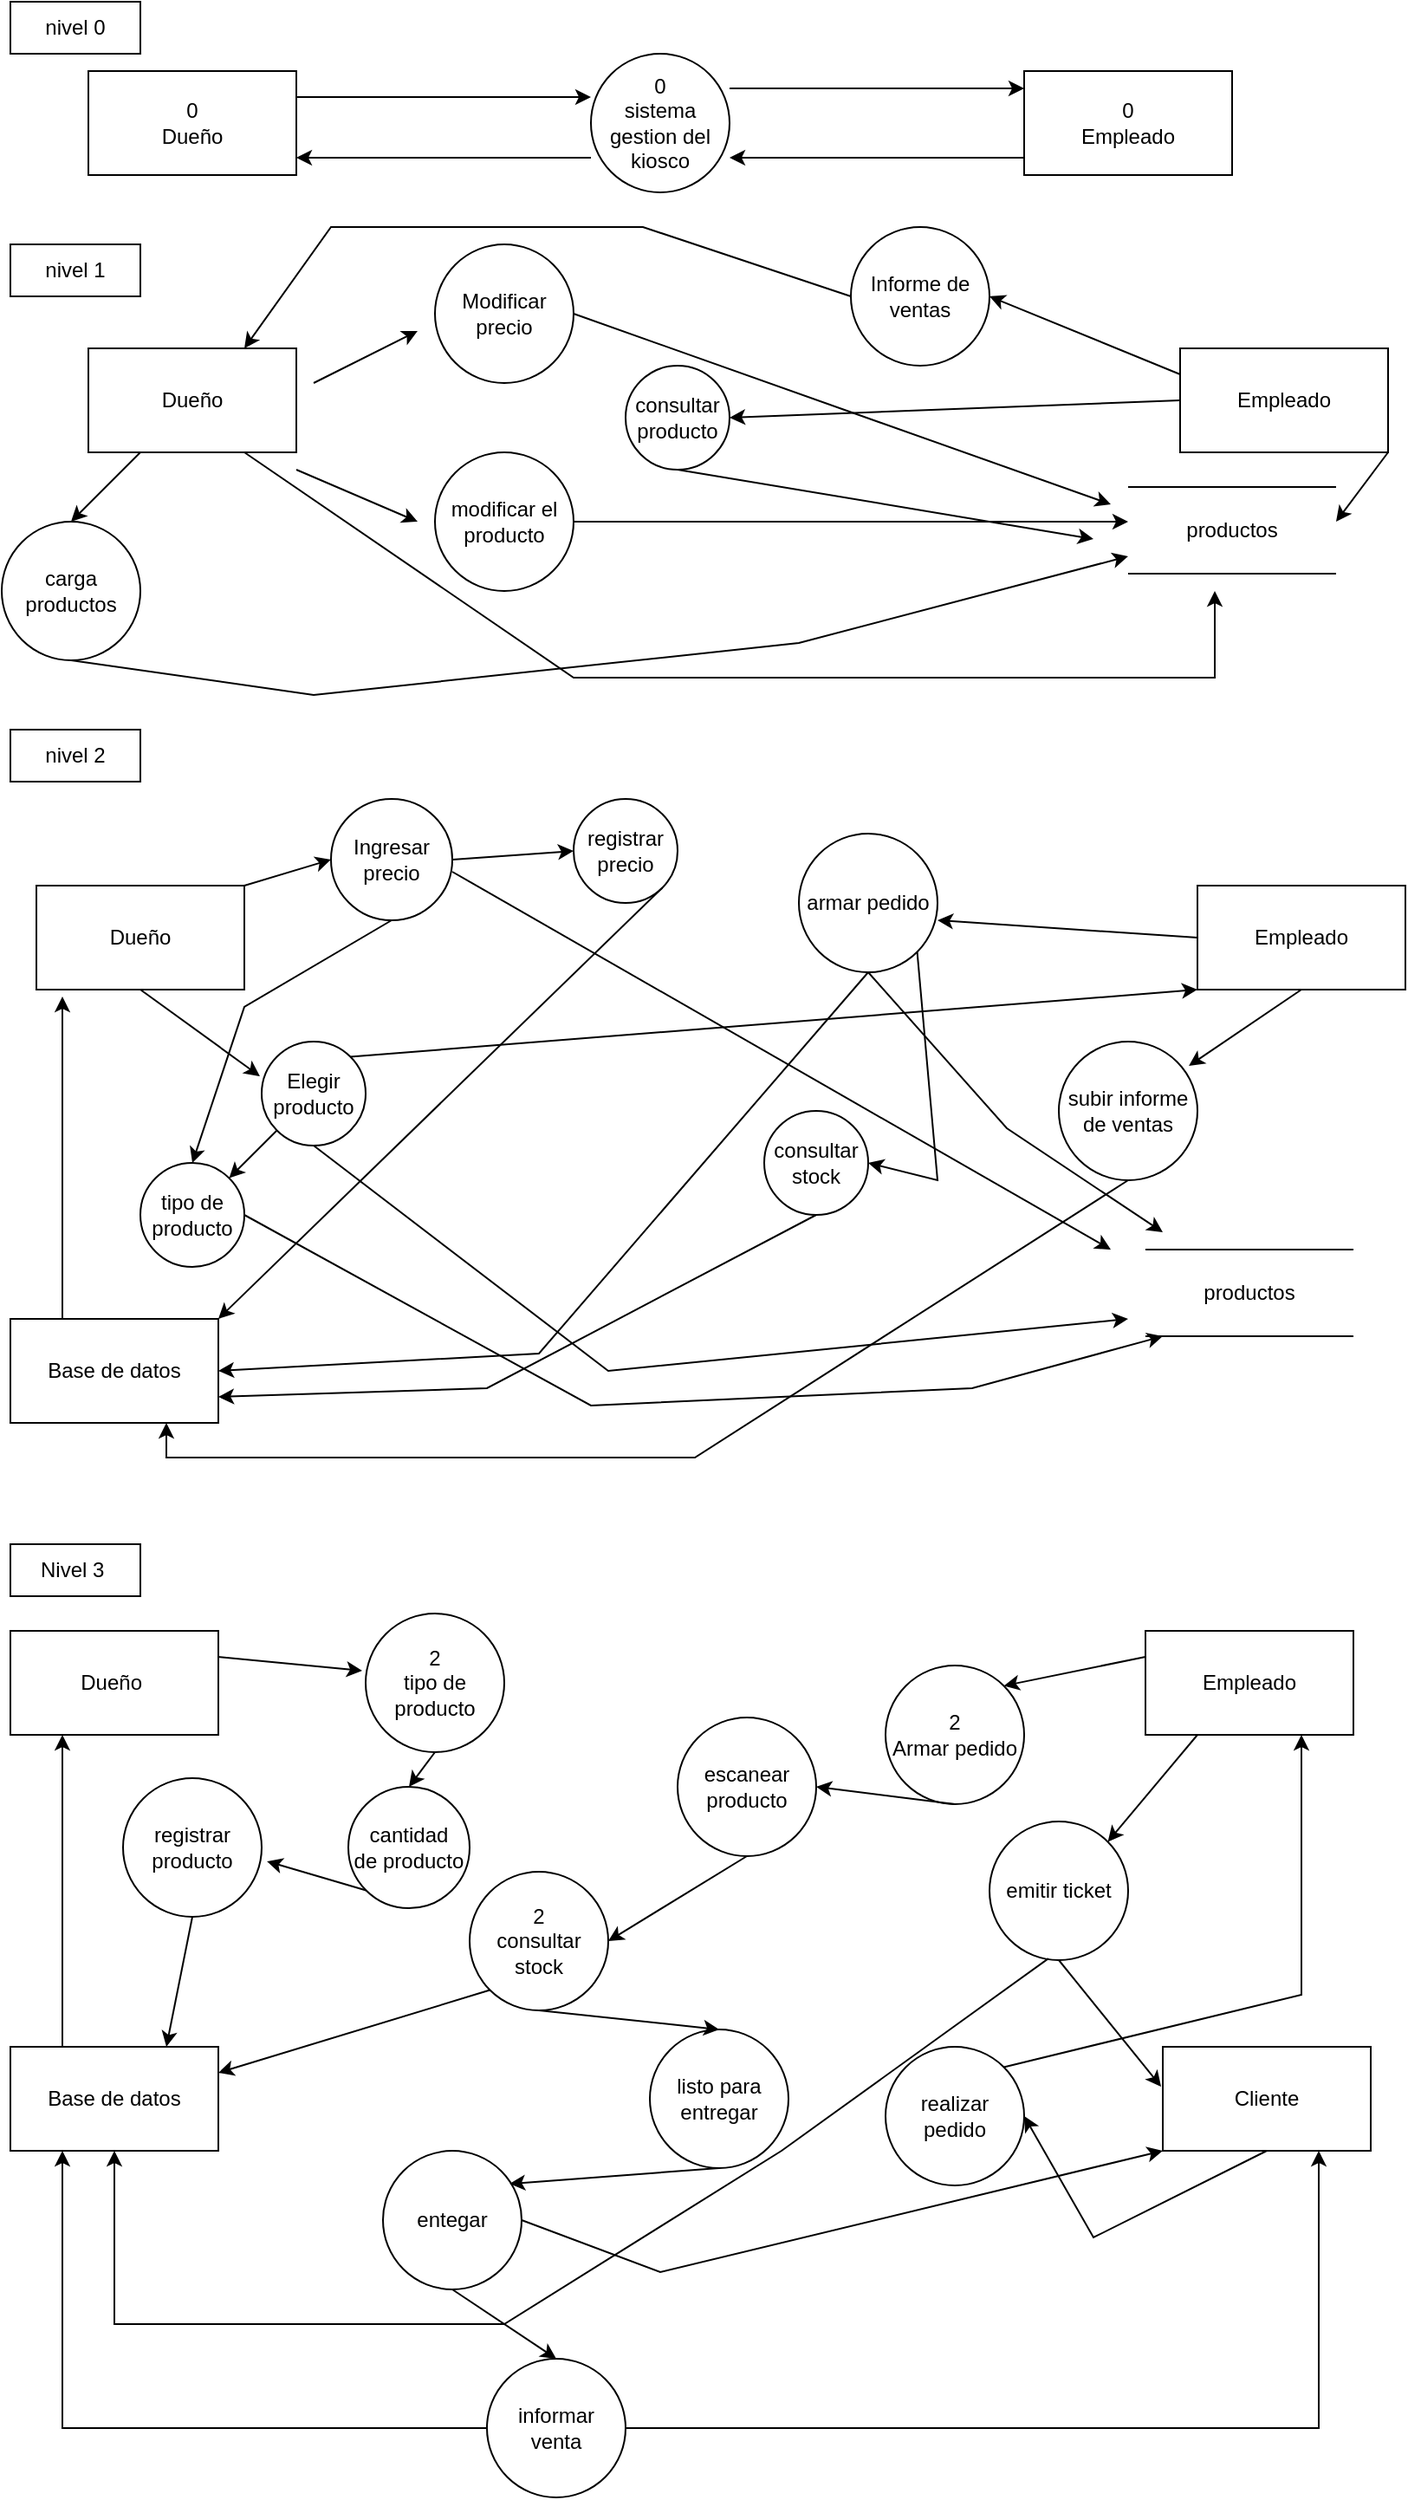 <mxfile version="21.2.1" type="device">
  <diagram id="ttylcyXklJjm2UQ4PlGH" name="Página-1">
    <mxGraphModel dx="1120" dy="532" grid="1" gridSize="10" guides="1" tooltips="1" connect="1" arrows="1" fold="1" page="1" pageScale="1" pageWidth="827" pageHeight="1169" math="0" shadow="0">
      <root>
        <mxCell id="0" />
        <mxCell id="1" parent="0" />
        <mxCell id="-U4v9PXWX8KKzKPZlpyT-1" value="0&lt;br&gt;Dueño" style="rounded=0;whiteSpace=wrap;html=1;" parent="1" vertex="1">
          <mxGeometry x="50" y="50" width="120" height="60" as="geometry" />
        </mxCell>
        <mxCell id="-U4v9PXWX8KKzKPZlpyT-5" value="0&lt;br&gt;Empleado" style="rounded=0;whiteSpace=wrap;html=1;" parent="1" vertex="1">
          <mxGeometry x="590" y="50" width="120" height="60" as="geometry" />
        </mxCell>
        <mxCell id="-U4v9PXWX8KKzKPZlpyT-6" value="0&lt;br&gt;sistema gestion del kiosco" style="ellipse;whiteSpace=wrap;html=1;aspect=fixed;" parent="1" vertex="1">
          <mxGeometry x="340" y="40" width="80" height="80" as="geometry" />
        </mxCell>
        <mxCell id="-U4v9PXWX8KKzKPZlpyT-8" value="" style="endArrow=classic;html=1;rounded=0;exitX=1;exitY=0.25;exitDx=0;exitDy=0;" parent="1" source="-U4v9PXWX8KKzKPZlpyT-1" edge="1">
          <mxGeometry width="50" height="50" relative="1" as="geometry">
            <mxPoint x="190" y="70" as="sourcePoint" />
            <mxPoint x="340" y="65" as="targetPoint" />
            <Array as="points">
              <mxPoint x="250" y="65" />
              <mxPoint x="270" y="65" />
            </Array>
          </mxGeometry>
        </mxCell>
        <mxCell id="-U4v9PXWX8KKzKPZlpyT-9" value="" style="endArrow=classic;html=1;rounded=0;" parent="1" edge="1">
          <mxGeometry width="50" height="50" relative="1" as="geometry">
            <mxPoint x="340" y="100" as="sourcePoint" />
            <mxPoint x="170" y="100" as="targetPoint" />
          </mxGeometry>
        </mxCell>
        <mxCell id="-U4v9PXWX8KKzKPZlpyT-10" value="" style="endArrow=classic;html=1;rounded=0;" parent="1" edge="1">
          <mxGeometry width="50" height="50" relative="1" as="geometry">
            <mxPoint x="590" y="100" as="sourcePoint" />
            <mxPoint x="420" y="100" as="targetPoint" />
          </mxGeometry>
        </mxCell>
        <mxCell id="-U4v9PXWX8KKzKPZlpyT-11" value="" style="endArrow=classic;html=1;rounded=0;exitX=1;exitY=0.25;exitDx=0;exitDy=0;" parent="1" edge="1">
          <mxGeometry width="50" height="50" relative="1" as="geometry">
            <mxPoint x="420" y="60" as="sourcePoint" />
            <mxPoint x="590" y="60" as="targetPoint" />
            <Array as="points" />
          </mxGeometry>
        </mxCell>
        <mxCell id="-U4v9PXWX8KKzKPZlpyT-13" value="nivel 0" style="rounded=0;whiteSpace=wrap;html=1;" parent="1" vertex="1">
          <mxGeometry x="5" y="10" width="75" height="30" as="geometry" />
        </mxCell>
        <mxCell id="-U4v9PXWX8KKzKPZlpyT-14" value="nivel 1" style="rounded=0;whiteSpace=wrap;html=1;" parent="1" vertex="1">
          <mxGeometry x="5" y="150" width="75" height="30" as="geometry" />
        </mxCell>
        <mxCell id="-U4v9PXWX8KKzKPZlpyT-15" value="Dueño" style="rounded=0;whiteSpace=wrap;html=1;" parent="1" vertex="1">
          <mxGeometry x="50" y="210" width="120" height="60" as="geometry" />
        </mxCell>
        <mxCell id="-U4v9PXWX8KKzKPZlpyT-16" value="Modificar precio" style="ellipse;whiteSpace=wrap;html=1;aspect=fixed;" parent="1" vertex="1">
          <mxGeometry x="250" y="150" width="80" height="80" as="geometry" />
        </mxCell>
        <mxCell id="-U4v9PXWX8KKzKPZlpyT-17" value="modificar el producto" style="ellipse;whiteSpace=wrap;html=1;aspect=fixed;" parent="1" vertex="1">
          <mxGeometry x="250" y="270" width="80" height="80" as="geometry" />
        </mxCell>
        <mxCell id="-U4v9PXWX8KKzKPZlpyT-19" value="Empleado" style="rounded=0;whiteSpace=wrap;html=1;" parent="1" vertex="1">
          <mxGeometry x="680" y="210" width="120" height="60" as="geometry" />
        </mxCell>
        <mxCell id="-U4v9PXWX8KKzKPZlpyT-27" value="" style="endArrow=classic;html=1;rounded=0;" parent="1" edge="1">
          <mxGeometry width="50" height="50" relative="1" as="geometry">
            <mxPoint x="170" y="280" as="sourcePoint" />
            <mxPoint x="240" y="310" as="targetPoint" />
          </mxGeometry>
        </mxCell>
        <mxCell id="-U4v9PXWX8KKzKPZlpyT-28" value="" style="endArrow=classic;html=1;rounded=0;" parent="1" edge="1">
          <mxGeometry width="50" height="50" relative="1" as="geometry">
            <mxPoint x="180" y="230" as="sourcePoint" />
            <mxPoint x="240" y="200" as="targetPoint" />
          </mxGeometry>
        </mxCell>
        <mxCell id="-U4v9PXWX8KKzKPZlpyT-34" value="carga productos" style="ellipse;whiteSpace=wrap;html=1;aspect=fixed;" parent="1" vertex="1">
          <mxGeometry y="310" width="80" height="80" as="geometry" />
        </mxCell>
        <mxCell id="-U4v9PXWX8KKzKPZlpyT-36" value="" style="endArrow=classic;html=1;rounded=0;exitX=0.5;exitY=1;exitDx=0;exitDy=0;" parent="1" source="-U4v9PXWX8KKzKPZlpyT-34" edge="1">
          <mxGeometry width="50" height="50" relative="1" as="geometry">
            <mxPoint x="590" y="225" as="sourcePoint" />
            <mxPoint x="650" y="330" as="targetPoint" />
            <Array as="points">
              <mxPoint x="180" y="410" />
              <mxPoint x="460" y="380" />
            </Array>
          </mxGeometry>
        </mxCell>
        <mxCell id="-U4v9PXWX8KKzKPZlpyT-37" value="" style="endArrow=none;html=1;rounded=0;" parent="1" edge="1">
          <mxGeometry width="50" height="50" relative="1" as="geometry">
            <mxPoint x="650" y="290" as="sourcePoint" />
            <mxPoint x="770" y="290" as="targetPoint" />
          </mxGeometry>
        </mxCell>
        <mxCell id="-U4v9PXWX8KKzKPZlpyT-38" value="" style="endArrow=none;html=1;rounded=0;" parent="1" edge="1">
          <mxGeometry width="50" height="50" relative="1" as="geometry">
            <mxPoint x="650" y="340" as="sourcePoint" />
            <mxPoint x="770" y="340" as="targetPoint" />
          </mxGeometry>
        </mxCell>
        <mxCell id="-U4v9PXWX8KKzKPZlpyT-41" value="productos" style="text;html=1;strokeColor=none;fillColor=none;align=center;verticalAlign=middle;whiteSpace=wrap;rounded=0;" parent="1" vertex="1">
          <mxGeometry x="680" y="300" width="60" height="30" as="geometry" />
        </mxCell>
        <mxCell id="-U4v9PXWX8KKzKPZlpyT-44" value="nivel 2" style="rounded=0;whiteSpace=wrap;html=1;" parent="1" vertex="1">
          <mxGeometry x="5" y="430" width="75" height="30" as="geometry" />
        </mxCell>
        <mxCell id="w9YJ3vvejX_T8ZhhjCs1-2" value="" style="endArrow=classic;html=1;rounded=0;exitX=0.25;exitY=1;exitDx=0;exitDy=0;entryX=0.5;entryY=0;entryDx=0;entryDy=0;" edge="1" parent="1" source="-U4v9PXWX8KKzKPZlpyT-15" target="-U4v9PXWX8KKzKPZlpyT-34">
          <mxGeometry width="50" height="50" relative="1" as="geometry">
            <mxPoint x="140" y="380" as="sourcePoint" />
            <mxPoint x="190" y="330" as="targetPoint" />
          </mxGeometry>
        </mxCell>
        <mxCell id="w9YJ3vvejX_T8ZhhjCs1-3" value="Informe de ventas" style="ellipse;whiteSpace=wrap;html=1;aspect=fixed;" vertex="1" parent="1">
          <mxGeometry x="490" y="140" width="80" height="80" as="geometry" />
        </mxCell>
        <mxCell id="w9YJ3vvejX_T8ZhhjCs1-4" value="" style="endArrow=classic;html=1;rounded=0;exitX=0;exitY=0.25;exitDx=0;exitDy=0;entryX=1;entryY=0.5;entryDx=0;entryDy=0;" edge="1" parent="1" source="-U4v9PXWX8KKzKPZlpyT-19" target="w9YJ3vvejX_T8ZhhjCs1-3">
          <mxGeometry width="50" height="50" relative="1" as="geometry">
            <mxPoint x="560" y="240" as="sourcePoint" />
            <mxPoint x="610" y="190" as="targetPoint" />
          </mxGeometry>
        </mxCell>
        <mxCell id="w9YJ3vvejX_T8ZhhjCs1-5" value="" style="endArrow=classic;html=1;rounded=0;exitX=0;exitY=0.5;exitDx=0;exitDy=0;entryX=0.75;entryY=0;entryDx=0;entryDy=0;" edge="1" parent="1" source="w9YJ3vvejX_T8ZhhjCs1-3" target="-U4v9PXWX8KKzKPZlpyT-15">
          <mxGeometry width="50" height="50" relative="1" as="geometry">
            <mxPoint x="480" y="330" as="sourcePoint" />
            <mxPoint x="220" y="130" as="targetPoint" />
            <Array as="points">
              <mxPoint x="370" y="140" />
              <mxPoint x="190" y="140" />
            </Array>
          </mxGeometry>
        </mxCell>
        <mxCell id="w9YJ3vvejX_T8ZhhjCs1-6" value="" style="endArrow=classic;html=1;rounded=0;exitX=1;exitY=0.5;exitDx=0;exitDy=0;" edge="1" parent="1" source="-U4v9PXWX8KKzKPZlpyT-17">
          <mxGeometry width="50" height="50" relative="1" as="geometry">
            <mxPoint x="360" y="340" as="sourcePoint" />
            <mxPoint x="650" y="310" as="targetPoint" />
          </mxGeometry>
        </mxCell>
        <mxCell id="w9YJ3vvejX_T8ZhhjCs1-7" value="" style="endArrow=classic;html=1;rounded=0;exitX=1;exitY=0.5;exitDx=0;exitDy=0;" edge="1" parent="1" source="-U4v9PXWX8KKzKPZlpyT-16">
          <mxGeometry width="50" height="50" relative="1" as="geometry">
            <mxPoint x="400" y="290" as="sourcePoint" />
            <mxPoint x="640" y="300" as="targetPoint" />
          </mxGeometry>
        </mxCell>
        <mxCell id="w9YJ3vvejX_T8ZhhjCs1-8" value="" style="endArrow=classic;html=1;rounded=0;exitX=0;exitY=0.5;exitDx=0;exitDy=0;entryX=1;entryY=0.5;entryDx=0;entryDy=0;" edge="1" parent="1" source="-U4v9PXWX8KKzKPZlpyT-19" target="w9YJ3vvejX_T8ZhhjCs1-9">
          <mxGeometry width="50" height="50" relative="1" as="geometry">
            <mxPoint x="330" y="280" as="sourcePoint" />
            <mxPoint x="530" y="240" as="targetPoint" />
          </mxGeometry>
        </mxCell>
        <mxCell id="w9YJ3vvejX_T8ZhhjCs1-9" value="consultar producto" style="ellipse;whiteSpace=wrap;html=1;aspect=fixed;" vertex="1" parent="1">
          <mxGeometry x="360" y="220" width="60" height="60" as="geometry" />
        </mxCell>
        <mxCell id="w9YJ3vvejX_T8ZhhjCs1-10" value="" style="endArrow=classic;html=1;rounded=0;exitX=0.5;exitY=1;exitDx=0;exitDy=0;" edge="1" parent="1" source="w9YJ3vvejX_T8ZhhjCs1-9">
          <mxGeometry width="50" height="50" relative="1" as="geometry">
            <mxPoint x="540" y="440" as="sourcePoint" />
            <mxPoint x="630" y="320" as="targetPoint" />
          </mxGeometry>
        </mxCell>
        <mxCell id="w9YJ3vvejX_T8ZhhjCs1-12" value="" style="endArrow=classic;html=1;rounded=0;exitX=1;exitY=1;exitDx=0;exitDy=0;" edge="1" parent="1" source="-U4v9PXWX8KKzKPZlpyT-19">
          <mxGeometry width="50" height="50" relative="1" as="geometry">
            <mxPoint x="700" y="500" as="sourcePoint" />
            <mxPoint x="770" y="310" as="targetPoint" />
          </mxGeometry>
        </mxCell>
        <mxCell id="w9YJ3vvejX_T8ZhhjCs1-13" value="" style="endArrow=classic;html=1;rounded=0;exitX=0.75;exitY=1;exitDx=0;exitDy=0;" edge="1" parent="1" source="-U4v9PXWX8KKzKPZlpyT-15">
          <mxGeometry width="50" height="50" relative="1" as="geometry">
            <mxPoint x="210" y="400" as="sourcePoint" />
            <mxPoint x="700" y="350" as="targetPoint" />
            <Array as="points">
              <mxPoint x="330" y="400" />
              <mxPoint x="700" y="400" />
            </Array>
          </mxGeometry>
        </mxCell>
        <mxCell id="w9YJ3vvejX_T8ZhhjCs1-14" value="Dueño" style="rounded=0;whiteSpace=wrap;html=1;" vertex="1" parent="1">
          <mxGeometry x="20" y="520" width="120" height="60" as="geometry" />
        </mxCell>
        <mxCell id="w9YJ3vvejX_T8ZhhjCs1-15" value="Empleado" style="rounded=0;whiteSpace=wrap;html=1;" vertex="1" parent="1">
          <mxGeometry x="690" y="520" width="120" height="60" as="geometry" />
        </mxCell>
        <mxCell id="w9YJ3vvejX_T8ZhhjCs1-16" value="Elegir producto" style="ellipse;whiteSpace=wrap;html=1;aspect=fixed;" vertex="1" parent="1">
          <mxGeometry x="150" y="610" width="60" height="60" as="geometry" />
        </mxCell>
        <mxCell id="w9YJ3vvejX_T8ZhhjCs1-17" value="" style="endArrow=classic;html=1;rounded=0;exitX=0.5;exitY=1;exitDx=0;exitDy=0;entryX=-0.017;entryY=0.333;entryDx=0;entryDy=0;entryPerimeter=0;" edge="1" parent="1" source="w9YJ3vvejX_T8ZhhjCs1-14" target="w9YJ3vvejX_T8ZhhjCs1-16">
          <mxGeometry width="50" height="50" relative="1" as="geometry">
            <mxPoint x="60" y="700" as="sourcePoint" />
            <mxPoint x="110" y="650" as="targetPoint" />
          </mxGeometry>
        </mxCell>
        <mxCell id="w9YJ3vvejX_T8ZhhjCs1-18" value="Ingresar precio" style="ellipse;whiteSpace=wrap;html=1;aspect=fixed;" vertex="1" parent="1">
          <mxGeometry x="190" y="470" width="70" height="70" as="geometry" />
        </mxCell>
        <mxCell id="w9YJ3vvejX_T8ZhhjCs1-19" value="" style="endArrow=classic;html=1;rounded=0;exitX=1;exitY=0;exitDx=0;exitDy=0;entryX=0;entryY=0.5;entryDx=0;entryDy=0;" edge="1" parent="1" source="w9YJ3vvejX_T8ZhhjCs1-14" target="w9YJ3vvejX_T8ZhhjCs1-18">
          <mxGeometry width="50" height="50" relative="1" as="geometry">
            <mxPoint x="170" y="510" as="sourcePoint" />
            <mxPoint x="220" y="460" as="targetPoint" />
          </mxGeometry>
        </mxCell>
        <mxCell id="w9YJ3vvejX_T8ZhhjCs1-22" value="" style="endArrow=classic;html=1;rounded=0;exitX=1;exitY=0;exitDx=0;exitDy=0;entryX=0;entryY=1;entryDx=0;entryDy=0;" edge="1" parent="1" source="w9YJ3vvejX_T8ZhhjCs1-16" target="w9YJ3vvejX_T8ZhhjCs1-15">
          <mxGeometry width="50" height="50" relative="1" as="geometry">
            <mxPoint x="270" y="620" as="sourcePoint" />
            <mxPoint x="320" y="570" as="targetPoint" />
          </mxGeometry>
        </mxCell>
        <mxCell id="w9YJ3vvejX_T8ZhhjCs1-24" value="subir informe de ventas" style="ellipse;whiteSpace=wrap;html=1;aspect=fixed;" vertex="1" parent="1">
          <mxGeometry x="610" y="610" width="80" height="80" as="geometry" />
        </mxCell>
        <mxCell id="w9YJ3vvejX_T8ZhhjCs1-25" value="Base de datos" style="rounded=0;whiteSpace=wrap;html=1;" vertex="1" parent="1">
          <mxGeometry x="5" y="770" width="120" height="60" as="geometry" />
        </mxCell>
        <mxCell id="w9YJ3vvejX_T8ZhhjCs1-26" value="" style="endArrow=classic;html=1;rounded=0;exitX=0.5;exitY=1;exitDx=0;exitDy=0;entryX=0.938;entryY=0.175;entryDx=0;entryDy=0;entryPerimeter=0;" edge="1" parent="1" source="w9YJ3vvejX_T8ZhhjCs1-15" target="w9YJ3vvejX_T8ZhhjCs1-24">
          <mxGeometry width="50" height="50" relative="1" as="geometry">
            <mxPoint x="750" y="730" as="sourcePoint" />
            <mxPoint x="800" y="680" as="targetPoint" />
          </mxGeometry>
        </mxCell>
        <mxCell id="w9YJ3vvejX_T8ZhhjCs1-27" value="" style="endArrow=classic;html=1;rounded=0;exitX=0.5;exitY=1;exitDx=0;exitDy=0;entryX=0.75;entryY=1;entryDx=0;entryDy=0;" edge="1" parent="1" source="w9YJ3vvejX_T8ZhhjCs1-24" target="w9YJ3vvejX_T8ZhhjCs1-25">
          <mxGeometry width="50" height="50" relative="1" as="geometry">
            <mxPoint x="490" y="820" as="sourcePoint" />
            <mxPoint x="90" y="840" as="targetPoint" />
            <Array as="points">
              <mxPoint x="400" y="850" />
              <mxPoint x="95" y="850" />
            </Array>
          </mxGeometry>
        </mxCell>
        <mxCell id="w9YJ3vvejX_T8ZhhjCs1-28" value="" style="endArrow=classic;html=1;rounded=0;exitX=0.25;exitY=0;exitDx=0;exitDy=0;entryX=0.125;entryY=1.067;entryDx=0;entryDy=0;entryPerimeter=0;" edge="1" parent="1" source="w9YJ3vvejX_T8ZhhjCs1-25" target="w9YJ3vvejX_T8ZhhjCs1-14">
          <mxGeometry width="50" height="50" relative="1" as="geometry">
            <mxPoint x="30" y="740" as="sourcePoint" />
            <mxPoint x="30" y="620" as="targetPoint" />
          </mxGeometry>
        </mxCell>
        <mxCell id="w9YJ3vvejX_T8ZhhjCs1-29" value="" style="endArrow=none;html=1;rounded=0;" edge="1" parent="1">
          <mxGeometry width="50" height="50" relative="1" as="geometry">
            <mxPoint x="660" y="730" as="sourcePoint" />
            <mxPoint x="780" y="730" as="targetPoint" />
          </mxGeometry>
        </mxCell>
        <mxCell id="w9YJ3vvejX_T8ZhhjCs1-30" value="" style="endArrow=none;html=1;rounded=0;" edge="1" parent="1">
          <mxGeometry width="50" height="50" relative="1" as="geometry">
            <mxPoint x="660" y="780" as="sourcePoint" />
            <mxPoint x="780" y="780" as="targetPoint" />
          </mxGeometry>
        </mxCell>
        <mxCell id="w9YJ3vvejX_T8ZhhjCs1-31" value="productos" style="text;html=1;strokeColor=none;fillColor=none;align=center;verticalAlign=middle;whiteSpace=wrap;rounded=0;" vertex="1" parent="1">
          <mxGeometry x="690" y="740" width="60" height="30" as="geometry" />
        </mxCell>
        <mxCell id="w9YJ3vvejX_T8ZhhjCs1-33" value="" style="endArrow=classic;html=1;rounded=0;exitX=0.5;exitY=1;exitDx=0;exitDy=0;" edge="1" parent="1" source="w9YJ3vvejX_T8ZhhjCs1-16">
          <mxGeometry width="50" height="50" relative="1" as="geometry">
            <mxPoint x="180" y="820" as="sourcePoint" />
            <mxPoint x="650" y="770" as="targetPoint" />
            <Array as="points">
              <mxPoint x="350" y="800" />
            </Array>
          </mxGeometry>
        </mxCell>
        <mxCell id="w9YJ3vvejX_T8ZhhjCs1-34" value="" style="endArrow=classic;html=1;rounded=0;exitX=1;exitY=0.6;exitDx=0;exitDy=0;exitPerimeter=0;" edge="1" parent="1" source="w9YJ3vvejX_T8ZhhjCs1-18">
          <mxGeometry width="50" height="50" relative="1" as="geometry">
            <mxPoint x="360" y="590" as="sourcePoint" />
            <mxPoint x="640" y="730" as="targetPoint" />
          </mxGeometry>
        </mxCell>
        <mxCell id="w9YJ3vvejX_T8ZhhjCs1-35" value="armar pedido" style="ellipse;whiteSpace=wrap;html=1;aspect=fixed;" vertex="1" parent="1">
          <mxGeometry x="460" y="490" width="80" height="80" as="geometry" />
        </mxCell>
        <mxCell id="w9YJ3vvejX_T8ZhhjCs1-36" value="" style="endArrow=classic;html=1;rounded=0;exitX=0;exitY=0.5;exitDx=0;exitDy=0;entryX=1;entryY=0.625;entryDx=0;entryDy=0;entryPerimeter=0;" edge="1" parent="1" source="w9YJ3vvejX_T8ZhhjCs1-15" target="w9YJ3vvejX_T8ZhhjCs1-35">
          <mxGeometry width="50" height="50" relative="1" as="geometry">
            <mxPoint x="610" y="550" as="sourcePoint" />
            <mxPoint x="660" y="500" as="targetPoint" />
          </mxGeometry>
        </mxCell>
        <mxCell id="w9YJ3vvejX_T8ZhhjCs1-37" value="" style="endArrow=classic;html=1;rounded=0;exitX=0.5;exitY=1;exitDx=0;exitDy=0;" edge="1" parent="1" source="w9YJ3vvejX_T8ZhhjCs1-35">
          <mxGeometry width="50" height="50" relative="1" as="geometry">
            <mxPoint x="480" y="670" as="sourcePoint" />
            <mxPoint x="670" y="720" as="targetPoint" />
            <Array as="points">
              <mxPoint x="580" y="660" />
            </Array>
          </mxGeometry>
        </mxCell>
        <mxCell id="w9YJ3vvejX_T8ZhhjCs1-38" value="" style="endArrow=classic;html=1;rounded=0;exitX=0.5;exitY=1;exitDx=0;exitDy=0;entryX=1;entryY=0.5;entryDx=0;entryDy=0;" edge="1" parent="1" source="w9YJ3vvejX_T8ZhhjCs1-35" target="w9YJ3vvejX_T8ZhhjCs1-25">
          <mxGeometry width="50" height="50" relative="1" as="geometry">
            <mxPoint x="440" y="720" as="sourcePoint" />
            <mxPoint x="190" y="790" as="targetPoint" />
            <Array as="points">
              <mxPoint x="310" y="790" />
            </Array>
          </mxGeometry>
        </mxCell>
        <mxCell id="w9YJ3vvejX_T8ZhhjCs1-40" value="" style="endArrow=classic;html=1;rounded=0;exitX=0;exitY=1;exitDx=0;exitDy=0;entryX=1;entryY=0;entryDx=0;entryDy=0;" edge="1" parent="1" source="w9YJ3vvejX_T8ZhhjCs1-16" target="w9YJ3vvejX_T8ZhhjCs1-41">
          <mxGeometry width="50" height="50" relative="1" as="geometry">
            <mxPoint x="180" y="600" as="sourcePoint" />
            <mxPoint x="190" y="700" as="targetPoint" />
          </mxGeometry>
        </mxCell>
        <mxCell id="w9YJ3vvejX_T8ZhhjCs1-41" value="tipo de producto" style="ellipse;whiteSpace=wrap;html=1;aspect=fixed;" vertex="1" parent="1">
          <mxGeometry x="80" y="680" width="60" height="60" as="geometry" />
        </mxCell>
        <mxCell id="w9YJ3vvejX_T8ZhhjCs1-42" value="" style="endArrow=classic;html=1;rounded=0;exitX=1;exitY=0.5;exitDx=0;exitDy=0;" edge="1" parent="1" source="w9YJ3vvejX_T8ZhhjCs1-41">
          <mxGeometry width="50" height="50" relative="1" as="geometry">
            <mxPoint x="220" y="770" as="sourcePoint" />
            <mxPoint x="670" y="780" as="targetPoint" />
            <Array as="points">
              <mxPoint x="340" y="820" />
              <mxPoint x="560" y="810" />
            </Array>
          </mxGeometry>
        </mxCell>
        <mxCell id="w9YJ3vvejX_T8ZhhjCs1-43" value="consultar stock" style="ellipse;whiteSpace=wrap;html=1;aspect=fixed;" vertex="1" parent="1">
          <mxGeometry x="440" y="650" width="60" height="60" as="geometry" />
        </mxCell>
        <mxCell id="w9YJ3vvejX_T8ZhhjCs1-44" value="" style="endArrow=classic;html=1;rounded=0;exitX=1;exitY=1;exitDx=0;exitDy=0;entryX=1;entryY=0.5;entryDx=0;entryDy=0;" edge="1" parent="1" source="w9YJ3vvejX_T8ZhhjCs1-35" target="w9YJ3vvejX_T8ZhhjCs1-43">
          <mxGeometry width="50" height="50" relative="1" as="geometry">
            <mxPoint x="540" y="770" as="sourcePoint" />
            <mxPoint x="590" y="720" as="targetPoint" />
            <Array as="points">
              <mxPoint x="540" y="690" />
            </Array>
          </mxGeometry>
        </mxCell>
        <mxCell id="w9YJ3vvejX_T8ZhhjCs1-45" value="" style="endArrow=classic;html=1;rounded=0;exitX=0.5;exitY=1;exitDx=0;exitDy=0;entryX=1;entryY=0.75;entryDx=0;entryDy=0;" edge="1" parent="1" source="w9YJ3vvejX_T8ZhhjCs1-43" target="w9YJ3vvejX_T8ZhhjCs1-25">
          <mxGeometry width="50" height="50" relative="1" as="geometry">
            <mxPoint x="380" y="780" as="sourcePoint" />
            <mxPoint x="430" y="730" as="targetPoint" />
            <Array as="points">
              <mxPoint x="280" y="810" />
            </Array>
          </mxGeometry>
        </mxCell>
        <mxCell id="w9YJ3vvejX_T8ZhhjCs1-46" value="" style="endArrow=classic;html=1;rounded=0;exitX=0.5;exitY=1;exitDx=0;exitDy=0;entryX=0.5;entryY=0;entryDx=0;entryDy=0;" edge="1" parent="1" source="w9YJ3vvejX_T8ZhhjCs1-18" target="w9YJ3vvejX_T8ZhhjCs1-41">
          <mxGeometry width="50" height="50" relative="1" as="geometry">
            <mxPoint x="70" y="660" as="sourcePoint" />
            <mxPoint x="90" y="640" as="targetPoint" />
            <Array as="points">
              <mxPoint x="140" y="590" />
            </Array>
          </mxGeometry>
        </mxCell>
        <mxCell id="w9YJ3vvejX_T8ZhhjCs1-47" value="registrar precio" style="ellipse;whiteSpace=wrap;html=1;aspect=fixed;" vertex="1" parent="1">
          <mxGeometry x="330" y="470" width="60" height="60" as="geometry" />
        </mxCell>
        <mxCell id="w9YJ3vvejX_T8ZhhjCs1-48" value="" style="endArrow=classic;html=1;rounded=0;exitX=1;exitY=0.5;exitDx=0;exitDy=0;entryX=0;entryY=0.5;entryDx=0;entryDy=0;" edge="1" parent="1" source="w9YJ3vvejX_T8ZhhjCs1-18" target="w9YJ3vvejX_T8ZhhjCs1-47">
          <mxGeometry width="50" height="50" relative="1" as="geometry">
            <mxPoint x="270" y="500" as="sourcePoint" />
            <mxPoint x="320" y="450" as="targetPoint" />
          </mxGeometry>
        </mxCell>
        <mxCell id="w9YJ3vvejX_T8ZhhjCs1-50" value="" style="endArrow=classic;html=1;rounded=0;exitX=1;exitY=1;exitDx=0;exitDy=0;entryX=1;entryY=0;entryDx=0;entryDy=0;" edge="1" parent="1" source="w9YJ3vvejX_T8ZhhjCs1-47" target="w9YJ3vvejX_T8ZhhjCs1-25">
          <mxGeometry width="50" height="50" relative="1" as="geometry">
            <mxPoint x="410" y="550" as="sourcePoint" />
            <mxPoint x="460" y="500" as="targetPoint" />
          </mxGeometry>
        </mxCell>
        <mxCell id="w9YJ3vvejX_T8ZhhjCs1-52" value="Nivel 3&amp;nbsp;" style="rounded=0;whiteSpace=wrap;html=1;" vertex="1" parent="1">
          <mxGeometry x="5" y="900" width="75" height="30" as="geometry" />
        </mxCell>
        <mxCell id="w9YJ3vvejX_T8ZhhjCs1-53" value="Dueño&amp;nbsp;" style="rounded=0;whiteSpace=wrap;html=1;" vertex="1" parent="1">
          <mxGeometry x="5" y="950" width="120" height="60" as="geometry" />
        </mxCell>
        <mxCell id="w9YJ3vvejX_T8ZhhjCs1-54" value="Empleado" style="rounded=0;whiteSpace=wrap;html=1;" vertex="1" parent="1">
          <mxGeometry x="660" y="950" width="120" height="60" as="geometry" />
        </mxCell>
        <mxCell id="w9YJ3vvejX_T8ZhhjCs1-55" value="Base de datos" style="rounded=0;whiteSpace=wrap;html=1;" vertex="1" parent="1">
          <mxGeometry x="5" y="1190" width="120" height="60" as="geometry" />
        </mxCell>
        <mxCell id="w9YJ3vvejX_T8ZhhjCs1-56" value="Cliente" style="rounded=0;whiteSpace=wrap;html=1;" vertex="1" parent="1">
          <mxGeometry x="670" y="1190" width="120" height="60" as="geometry" />
        </mxCell>
        <mxCell id="w9YJ3vvejX_T8ZhhjCs1-57" value="2&lt;br&gt;Armar pedido" style="ellipse;whiteSpace=wrap;html=1;aspect=fixed;" vertex="1" parent="1">
          <mxGeometry x="510" y="970" width="80" height="80" as="geometry" />
        </mxCell>
        <mxCell id="w9YJ3vvejX_T8ZhhjCs1-58" value="" style="endArrow=classic;html=1;rounded=0;exitX=0;exitY=0.25;exitDx=0;exitDy=0;entryX=1;entryY=0;entryDx=0;entryDy=0;" edge="1" parent="1" source="w9YJ3vvejX_T8ZhhjCs1-54" target="w9YJ3vvejX_T8ZhhjCs1-57">
          <mxGeometry width="50" height="50" relative="1" as="geometry">
            <mxPoint x="630" y="1100" as="sourcePoint" />
            <mxPoint x="680" y="1050" as="targetPoint" />
          </mxGeometry>
        </mxCell>
        <mxCell id="w9YJ3vvejX_T8ZhhjCs1-59" value="2&lt;br&gt;consultar stock" style="ellipse;whiteSpace=wrap;html=1;aspect=fixed;" vertex="1" parent="1">
          <mxGeometry x="270" y="1089" width="80" height="80" as="geometry" />
        </mxCell>
        <mxCell id="w9YJ3vvejX_T8ZhhjCs1-60" value="" style="endArrow=classic;html=1;rounded=0;exitX=0.5;exitY=1;exitDx=0;exitDy=0;entryX=1;entryY=0.5;entryDx=0;entryDy=0;" edge="1" parent="1" source="w9YJ3vvejX_T8ZhhjCs1-57" target="w9YJ3vvejX_T8ZhhjCs1-79">
          <mxGeometry width="50" height="50" relative="1" as="geometry">
            <mxPoint x="290" y="1080" as="sourcePoint" />
            <mxPoint x="530" y="1070" as="targetPoint" />
          </mxGeometry>
        </mxCell>
        <mxCell id="w9YJ3vvejX_T8ZhhjCs1-61" value="listo para entregar" style="ellipse;whiteSpace=wrap;html=1;aspect=fixed;" vertex="1" parent="1">
          <mxGeometry x="374" y="1180" width="80" height="80" as="geometry" />
        </mxCell>
        <mxCell id="w9YJ3vvejX_T8ZhhjCs1-62" value="" style="endArrow=classic;html=1;rounded=0;exitX=0;exitY=1;exitDx=0;exitDy=0;entryX=1;entryY=0.25;entryDx=0;entryDy=0;" edge="1" parent="1" source="w9YJ3vvejX_T8ZhhjCs1-59" target="w9YJ3vvejX_T8ZhhjCs1-55">
          <mxGeometry width="50" height="50" relative="1" as="geometry">
            <mxPoint x="220" y="1170" as="sourcePoint" />
            <mxPoint x="270" y="1120" as="targetPoint" />
          </mxGeometry>
        </mxCell>
        <mxCell id="w9YJ3vvejX_T8ZhhjCs1-65" value="" style="endArrow=classic;html=1;rounded=0;exitX=0.5;exitY=1;exitDx=0;exitDy=0;entryX=0.5;entryY=0;entryDx=0;entryDy=0;" edge="1" parent="1" source="w9YJ3vvejX_T8ZhhjCs1-59" target="w9YJ3vvejX_T8ZhhjCs1-61">
          <mxGeometry width="50" height="50" relative="1" as="geometry">
            <mxPoint x="290" y="1280" as="sourcePoint" />
            <mxPoint x="340" y="1230" as="targetPoint" />
          </mxGeometry>
        </mxCell>
        <mxCell id="w9YJ3vvejX_T8ZhhjCs1-66" value="entegar" style="ellipse;whiteSpace=wrap;html=1;aspect=fixed;" vertex="1" parent="1">
          <mxGeometry x="220" y="1250" width="80" height="80" as="geometry" />
        </mxCell>
        <mxCell id="w9YJ3vvejX_T8ZhhjCs1-67" value="" style="endArrow=classic;html=1;rounded=0;exitX=0.5;exitY=1;exitDx=0;exitDy=0;entryX=0.913;entryY=0.238;entryDx=0;entryDy=0;entryPerimeter=0;" edge="1" parent="1" source="w9YJ3vvejX_T8ZhhjCs1-61" target="w9YJ3vvejX_T8ZhhjCs1-66">
          <mxGeometry width="50" height="50" relative="1" as="geometry">
            <mxPoint x="420" y="1370" as="sourcePoint" />
            <mxPoint x="470" y="1320" as="targetPoint" />
          </mxGeometry>
        </mxCell>
        <mxCell id="w9YJ3vvejX_T8ZhhjCs1-68" value="" style="endArrow=classic;html=1;rounded=0;exitX=1;exitY=0.5;exitDx=0;exitDy=0;entryX=0;entryY=1;entryDx=0;entryDy=0;" edge="1" parent="1" source="w9YJ3vvejX_T8ZhhjCs1-66" target="w9YJ3vvejX_T8ZhhjCs1-56">
          <mxGeometry width="50" height="50" relative="1" as="geometry">
            <mxPoint x="350" y="1370" as="sourcePoint" />
            <mxPoint x="400" y="1320" as="targetPoint" />
            <Array as="points">
              <mxPoint x="380" y="1320" />
            </Array>
          </mxGeometry>
        </mxCell>
        <mxCell id="w9YJ3vvejX_T8ZhhjCs1-69" value="emitir ticket" style="ellipse;whiteSpace=wrap;html=1;aspect=fixed;" vertex="1" parent="1">
          <mxGeometry x="570" y="1060" width="80" height="80" as="geometry" />
        </mxCell>
        <mxCell id="w9YJ3vvejX_T8ZhhjCs1-70" value="" style="endArrow=classic;html=1;rounded=0;exitX=0.25;exitY=1;exitDx=0;exitDy=0;entryX=1;entryY=0;entryDx=0;entryDy=0;" edge="1" parent="1" source="w9YJ3vvejX_T8ZhhjCs1-54" target="w9YJ3vvejX_T8ZhhjCs1-69">
          <mxGeometry width="50" height="50" relative="1" as="geometry">
            <mxPoint x="770" y="1100" as="sourcePoint" />
            <mxPoint x="820" y="1050" as="targetPoint" />
          </mxGeometry>
        </mxCell>
        <mxCell id="w9YJ3vvejX_T8ZhhjCs1-71" value="" style="endArrow=classic;html=1;rounded=0;exitX=0.425;exitY=0.988;exitDx=0;exitDy=0;exitPerimeter=0;entryX=0.5;entryY=1;entryDx=0;entryDy=0;" edge="1" parent="1" source="w9YJ3vvejX_T8ZhhjCs1-69" target="w9YJ3vvejX_T8ZhhjCs1-55">
          <mxGeometry width="50" height="50" relative="1" as="geometry">
            <mxPoint x="310" y="1440" as="sourcePoint" />
            <mxPoint x="40" y="1350" as="targetPoint" />
            <Array as="points">
              <mxPoint x="450" y="1250" />
              <mxPoint x="290" y="1350" />
              <mxPoint x="65" y="1350" />
            </Array>
          </mxGeometry>
        </mxCell>
        <mxCell id="w9YJ3vvejX_T8ZhhjCs1-72" value="" style="endArrow=classic;html=1;rounded=0;exitX=0.5;exitY=1;exitDx=0;exitDy=0;entryX=-0.008;entryY=0.383;entryDx=0;entryDy=0;entryPerimeter=0;" edge="1" parent="1" source="w9YJ3vvejX_T8ZhhjCs1-69" target="w9YJ3vvejX_T8ZhhjCs1-56">
          <mxGeometry width="50" height="50" relative="1" as="geometry">
            <mxPoint x="620" y="1300" as="sourcePoint" />
            <mxPoint x="670" y="1250" as="targetPoint" />
          </mxGeometry>
        </mxCell>
        <mxCell id="w9YJ3vvejX_T8ZhhjCs1-73" value="" style="endArrow=classic;html=1;rounded=0;exitX=0.25;exitY=0;exitDx=0;exitDy=0;entryX=0.25;entryY=1;entryDx=0;entryDy=0;" edge="1" parent="1" source="w9YJ3vvejX_T8ZhhjCs1-55" target="w9YJ3vvejX_T8ZhhjCs1-53">
          <mxGeometry width="50" height="50" relative="1" as="geometry">
            <mxPoint x="40" y="1170" as="sourcePoint" />
            <mxPoint x="90" y="1120" as="targetPoint" />
          </mxGeometry>
        </mxCell>
        <mxCell id="w9YJ3vvejX_T8ZhhjCs1-74" value="2&lt;br&gt;tipo de producto" style="ellipse;whiteSpace=wrap;html=1;aspect=fixed;" vertex="1" parent="1">
          <mxGeometry x="210" y="940" width="80" height="80" as="geometry" />
        </mxCell>
        <mxCell id="w9YJ3vvejX_T8ZhhjCs1-75" value="" style="endArrow=classic;html=1;rounded=0;exitX=1;exitY=0.25;exitDx=0;exitDy=0;entryX=-0.025;entryY=0.413;entryDx=0;entryDy=0;entryPerimeter=0;" edge="1" parent="1" source="w9YJ3vvejX_T8ZhhjCs1-53" target="w9YJ3vvejX_T8ZhhjCs1-74">
          <mxGeometry width="50" height="50" relative="1" as="geometry">
            <mxPoint x="130" y="1010" as="sourcePoint" />
            <mxPoint x="180" y="960" as="targetPoint" />
          </mxGeometry>
        </mxCell>
        <mxCell id="w9YJ3vvejX_T8ZhhjCs1-77" value="registrar producto" style="ellipse;whiteSpace=wrap;html=1;aspect=fixed;" vertex="1" parent="1">
          <mxGeometry x="70" y="1035" width="80" height="80" as="geometry" />
        </mxCell>
        <mxCell id="w9YJ3vvejX_T8ZhhjCs1-78" value="" style="endArrow=classic;html=1;rounded=0;exitX=0.5;exitY=1;exitDx=0;exitDy=0;entryX=0.75;entryY=0;entryDx=0;entryDy=0;" edge="1" parent="1" source="w9YJ3vvejX_T8ZhhjCs1-77" target="w9YJ3vvejX_T8ZhhjCs1-55">
          <mxGeometry width="50" height="50" relative="1" as="geometry">
            <mxPoint x="100" y="1090" as="sourcePoint" />
            <mxPoint x="150" y="1040" as="targetPoint" />
          </mxGeometry>
        </mxCell>
        <mxCell id="w9YJ3vvejX_T8ZhhjCs1-79" value="escanear producto" style="ellipse;whiteSpace=wrap;html=1;aspect=fixed;" vertex="1" parent="1">
          <mxGeometry x="390" y="1000" width="80" height="80" as="geometry" />
        </mxCell>
        <mxCell id="w9YJ3vvejX_T8ZhhjCs1-80" value="" style="endArrow=classic;html=1;rounded=0;exitX=0.5;exitY=1;exitDx=0;exitDy=0;entryX=1;entryY=0.5;entryDx=0;entryDy=0;" edge="1" parent="1" source="w9YJ3vvejX_T8ZhhjCs1-79" target="w9YJ3vvejX_T8ZhhjCs1-59">
          <mxGeometry width="50" height="50" relative="1" as="geometry">
            <mxPoint x="410" y="1150" as="sourcePoint" />
            <mxPoint x="460" y="1100" as="targetPoint" />
          </mxGeometry>
        </mxCell>
        <mxCell id="w9YJ3vvejX_T8ZhhjCs1-81" value="informar&lt;br&gt;venta" style="ellipse;whiteSpace=wrap;html=1;aspect=fixed;" vertex="1" parent="1">
          <mxGeometry x="280" y="1370" width="80" height="80" as="geometry" />
        </mxCell>
        <mxCell id="w9YJ3vvejX_T8ZhhjCs1-82" value="" style="endArrow=classic;html=1;rounded=0;exitX=0.5;exitY=1;exitDx=0;exitDy=0;entryX=0.5;entryY=0;entryDx=0;entryDy=0;" edge="1" parent="1" source="w9YJ3vvejX_T8ZhhjCs1-66" target="w9YJ3vvejX_T8ZhhjCs1-81">
          <mxGeometry width="50" height="50" relative="1" as="geometry">
            <mxPoint x="250" y="1490" as="sourcePoint" />
            <mxPoint x="300" y="1440" as="targetPoint" />
          </mxGeometry>
        </mxCell>
        <mxCell id="w9YJ3vvejX_T8ZhhjCs1-83" value="" style="endArrow=classic;html=1;rounded=0;exitX=0;exitY=0.5;exitDx=0;exitDy=0;entryX=0.25;entryY=1;entryDx=0;entryDy=0;" edge="1" parent="1" source="w9YJ3vvejX_T8ZhhjCs1-81" target="w9YJ3vvejX_T8ZhhjCs1-55">
          <mxGeometry width="50" height="50" relative="1" as="geometry">
            <mxPoint x="180" y="1450" as="sourcePoint" />
            <mxPoint x="20" y="1370" as="targetPoint" />
            <Array as="points">
              <mxPoint x="35" y="1410" />
            </Array>
          </mxGeometry>
        </mxCell>
        <mxCell id="w9YJ3vvejX_T8ZhhjCs1-84" value="cantidad&lt;br&gt;de producto" style="ellipse;whiteSpace=wrap;html=1;aspect=fixed;" vertex="1" parent="1">
          <mxGeometry x="200" y="1040" width="70" height="70" as="geometry" />
        </mxCell>
        <mxCell id="w9YJ3vvejX_T8ZhhjCs1-85" value="" style="endArrow=classic;html=1;rounded=0;exitX=0.5;exitY=1;exitDx=0;exitDy=0;entryX=0.5;entryY=0;entryDx=0;entryDy=0;" edge="1" parent="1" source="w9YJ3vvejX_T8ZhhjCs1-74" target="w9YJ3vvejX_T8ZhhjCs1-84">
          <mxGeometry width="50" height="50" relative="1" as="geometry">
            <mxPoint x="340" y="1020" as="sourcePoint" />
            <mxPoint x="390" y="970" as="targetPoint" />
          </mxGeometry>
        </mxCell>
        <mxCell id="w9YJ3vvejX_T8ZhhjCs1-86" value="" style="endArrow=classic;html=1;rounded=0;exitX=0;exitY=1;exitDx=0;exitDy=0;entryX=1.038;entryY=0.6;entryDx=0;entryDy=0;entryPerimeter=0;" edge="1" parent="1" source="w9YJ3vvejX_T8ZhhjCs1-84" target="w9YJ3vvejX_T8ZhhjCs1-77">
          <mxGeometry width="50" height="50" relative="1" as="geometry">
            <mxPoint x="180" y="1280" as="sourcePoint" />
            <mxPoint x="230" y="1230" as="targetPoint" />
          </mxGeometry>
        </mxCell>
        <mxCell id="w9YJ3vvejX_T8ZhhjCs1-88" value="realizar pedido" style="ellipse;whiteSpace=wrap;html=1;aspect=fixed;" vertex="1" parent="1">
          <mxGeometry x="510" y="1190" width="80" height="80" as="geometry" />
        </mxCell>
        <mxCell id="w9YJ3vvejX_T8ZhhjCs1-89" value="" style="endArrow=classic;html=1;rounded=0;exitX=0.5;exitY=1;exitDx=0;exitDy=0;entryX=1;entryY=0.5;entryDx=0;entryDy=0;" edge="1" parent="1" source="w9YJ3vvejX_T8ZhhjCs1-56" target="w9YJ3vvejX_T8ZhhjCs1-88">
          <mxGeometry width="50" height="50" relative="1" as="geometry">
            <mxPoint x="780" y="1330" as="sourcePoint" />
            <mxPoint x="830" y="1280" as="targetPoint" />
            <Array as="points">
              <mxPoint x="630" y="1300" />
            </Array>
          </mxGeometry>
        </mxCell>
        <mxCell id="w9YJ3vvejX_T8ZhhjCs1-90" value="" style="endArrow=classic;html=1;rounded=0;exitX=1;exitY=0;exitDx=0;exitDy=0;entryX=0.75;entryY=1;entryDx=0;entryDy=0;" edge="1" parent="1" source="w9YJ3vvejX_T8ZhhjCs1-88" target="w9YJ3vvejX_T8ZhhjCs1-54">
          <mxGeometry width="50" height="50" relative="1" as="geometry">
            <mxPoint x="600" y="1200" as="sourcePoint" />
            <mxPoint x="650" y="1150" as="targetPoint" />
            <Array as="points">
              <mxPoint x="750" y="1160" />
            </Array>
          </mxGeometry>
        </mxCell>
        <mxCell id="w9YJ3vvejX_T8ZhhjCs1-91" value="" style="endArrow=classic;html=1;rounded=0;exitX=1;exitY=0.5;exitDx=0;exitDy=0;entryX=0.75;entryY=1;entryDx=0;entryDy=0;" edge="1" parent="1" source="w9YJ3vvejX_T8ZhhjCs1-81" target="w9YJ3vvejX_T8ZhhjCs1-56">
          <mxGeometry width="50" height="50" relative="1" as="geometry">
            <mxPoint x="420" y="1400" as="sourcePoint" />
            <mxPoint x="470" y="1350" as="targetPoint" />
            <Array as="points">
              <mxPoint x="760" y="1410" />
            </Array>
          </mxGeometry>
        </mxCell>
      </root>
    </mxGraphModel>
  </diagram>
</mxfile>
